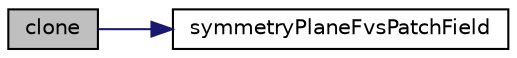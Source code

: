 digraph "clone"
{
  bgcolor="transparent";
  edge [fontname="Helvetica",fontsize="10",labelfontname="Helvetica",labelfontsize="10"];
  node [fontname="Helvetica",fontsize="10",shape=record];
  rankdir="LR";
  Node1 [label="clone",height=0.2,width=0.4,color="black", fillcolor="grey75", style="filled", fontcolor="black"];
  Node1 -> Node2 [color="midnightblue",fontsize="10",style="solid",fontname="Helvetica"];
  Node2 [label="symmetryPlaneFvsPatchField",height=0.2,width=0.4,color="black",URL="$a02614.html#a2542701f8d00e1c2dd6630c0c7a8420f",tooltip="Construct from patch and internal field. "];
}
